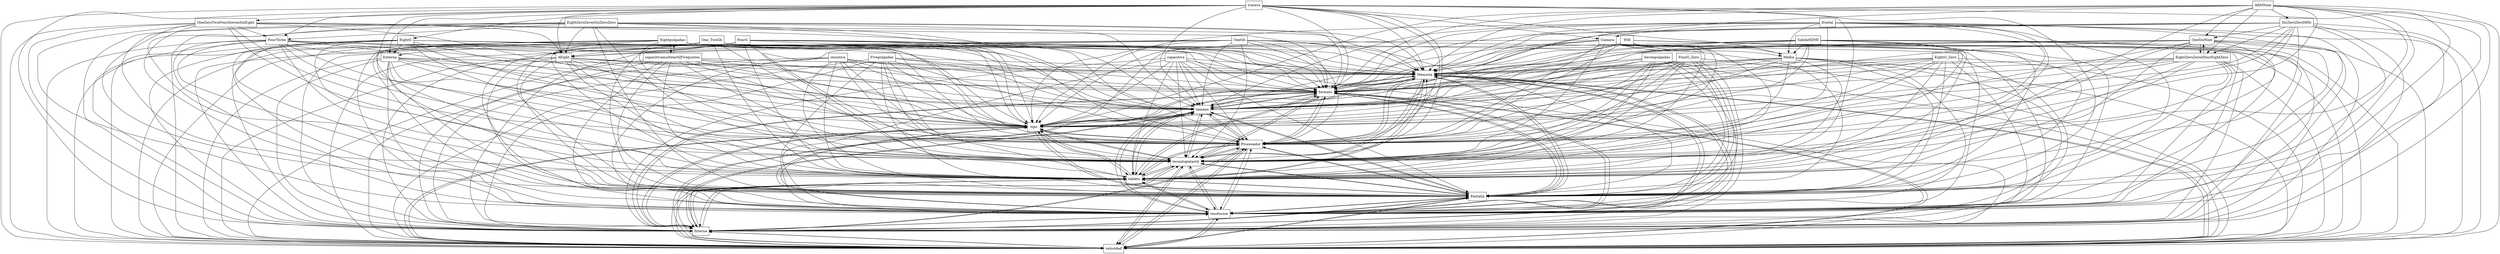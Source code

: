 digraph{
graph [rankdir=TB];
node [shape=box];
edge [arrowhead=normal];
0[label="Memoria",]
1[label="resistiva",]
2[label="Sevenpulgadas",]
3[label="Eightpulgadas",]
4[label="SixZeroZeroMHz",]
5[label="SalidaHDMI",]
6[label="OneGb",]
7[label="formato",]
8[label="Fivepulgadas",]
9[label="trasera",]
10[label="velocidad",]
11[label="Camara",]
12[label="EightG_Zero",]
13[label="EightG",]
14[label="FourG",]
15[label="frontal",]
16[label="One_TwoGb",]
17[label="OneSixNine",]
18[label="Interna",]
19[label="OneZeroTwoFourxSevenSixEight",]
20[label="ARMNine",]
21[label="Media",]
22[label="Externa",]
23[label="resolucion",]
24[label="capacitiva",]
25[label="capacitivamultitactilFivepuntos",]
26[label="EightZeroZeroxFourEightZero",]
27[label="FourG_Zero",]
28[label="Pantalla",]
29[label="tablets",]
30[label="tecnologiatactil",]
31[label="AEight",]
32[label="Procesador",]
33[label="tipo",]
34[label="FourThree",]
35[label="Wifi",]
36[label="tamano",]
37[label="EightZeroZeroxSixZeroZero",]
0->7[label="",]
0->10[label="",]
0->18[label="",]
0->23[label="",]
0->28[label="",]
0->29[label="",]
0->30[label="",]
0->32[label="",]
0->33[label="",]
0->36[label="",]
1->0[label="",]
1->7[label="",]
1->10[label="",]
1->18[label="",]
1->23[label="",]
1->28[label="",]
1->29[label="",]
1->30[label="",]
1->32[label="",]
1->33[label="",]
1->36[label="",]
2->0[label="",]
2->7[label="",]
2->10[label="",]
2->18[label="",]
2->23[label="",]
2->28[label="",]
2->29[label="",]
2->30[label="",]
2->32[label="",]
2->33[label="",]
2->36[label="",]
3->0[label="",]
3->7[label="",]
3->10[label="",]
3->18[label="",]
3->23[label="",]
3->25[label="",]
3->28[label="",]
3->29[label="",]
3->30[label="",]
3->32[label="",]
3->33[label="",]
3->36[label="",]
4->0[label="",]
4->7[label="",]
4->10[label="",]
4->17[label="",]
4->18[label="",]
4->23[label="",]
4->26[label="",]
4->28[label="",]
4->29[label="",]
4->30[label="",]
4->32[label="",]
4->33[label="",]
4->36[label="",]
5->0[label="",]
5->7[label="",]
5->10[label="",]
5->18[label="",]
5->21[label="",]
5->23[label="",]
5->28[label="",]
5->29[label="",]
5->30[label="",]
5->31[label="",]
5->32[label="",]
5->33[label="",]
5->36[label="",]
6->0[label="",]
6->7[label="",]
6->10[label="",]
6->18[label="",]
6->23[label="",]
6->28[label="",]
6->29[label="",]
6->30[label="",]
6->31[label="",]
6->32[label="",]
6->33[label="",]
6->36[label="",]
7->0[label="",]
7->10[label="",]
7->18[label="",]
7->23[label="",]
7->28[label="",]
7->29[label="",]
7->30[label="",]
7->32[label="",]
7->33[label="",]
7->36[label="",]
8->0[label="",]
8->7[label="",]
8->10[label="",]
8->18[label="",]
8->23[label="",]
8->28[label="",]
8->29[label="",]
8->30[label="",]
8->32[label="",]
8->33[label="",]
8->36[label="",]
9->0[label="",]
9->7[label="",]
9->10[label="",]
9->11[label="",]
9->13[label="",]
9->18[label="",]
9->19[label="",]
9->21[label="",]
9->22[label="",]
9->23[label="",]
9->28[label="",]
9->29[label="",]
9->30[label="",]
9->31[label="",]
9->32[label="",]
9->33[label="",]
9->34[label="",]
9->36[label="",]
10->0[label="",]
10->7[label="",]
10->18[label="",]
10->23[label="",]
10->28[label="",]
10->29[label="",]
10->30[label="",]
10->32[label="",]
10->33[label="",]
10->36[label="",]
11->0[label="",]
11->7[label="",]
11->10[label="",]
11->18[label="",]
11->21[label="",]
11->23[label="",]
11->28[label="",]
11->29[label="",]
11->30[label="",]
11->32[label="",]
11->33[label="",]
11->36[label="",]
12->0[label="",]
12->7[label="",]
12->10[label="",]
12->18[label="",]
12->23[label="",]
12->28[label="",]
12->29[label="",]
12->30[label="",]
12->32[label="",]
12->33[label="",]
12->36[label="",]
13->0[label="",]
13->7[label="",]
13->10[label="",]
13->18[label="",]
13->22[label="",]
13->23[label="",]
13->28[label="",]
13->29[label="",]
13->30[label="",]
13->32[label="",]
13->33[label="",]
13->36[label="",]
14->0[label="",]
14->7[label="",]
14->10[label="",]
14->18[label="",]
14->22[label="",]
14->23[label="",]
14->28[label="",]
14->29[label="",]
14->30[label="",]
14->32[label="",]
14->33[label="",]
14->36[label="",]
15->0[label="",]
15->7[label="",]
15->10[label="",]
15->11[label="",]
15->18[label="",]
15->21[label="",]
15->23[label="",]
15->28[label="",]
15->29[label="",]
15->30[label="",]
15->32[label="",]
15->33[label="",]
15->36[label="",]
16->0[label="",]
16->7[label="",]
16->10[label="",]
16->18[label="",]
16->23[label="",]
16->28[label="",]
16->29[label="",]
16->30[label="",]
16->31[label="",]
16->32[label="",]
16->33[label="",]
16->36[label="",]
17->0[label="",]
17->7[label="",]
17->10[label="",]
17->18[label="",]
17->23[label="",]
17->26[label="",]
17->28[label="",]
17->29[label="",]
17->30[label="",]
17->32[label="",]
17->33[label="",]
17->36[label="",]
18->0[label="",]
18->7[label="",]
18->10[label="",]
18->23[label="",]
18->28[label="",]
18->29[label="",]
18->30[label="",]
18->32[label="",]
18->33[label="",]
18->36[label="",]
19->0[label="",]
19->7[label="",]
19->10[label="",]
19->18[label="",]
19->23[label="",]
19->28[label="",]
19->29[label="",]
19->30[label="",]
19->31[label="",]
19->32[label="",]
19->33[label="",]
19->34[label="",]
19->36[label="",]
20->0[label="",]
20->4[label="",]
20->7[label="",]
20->10[label="",]
20->17[label="",]
20->18[label="",]
20->23[label="",]
20->26[label="",]
20->28[label="",]
20->29[label="",]
20->30[label="",]
20->32[label="",]
20->33[label="",]
20->36[label="",]
21->0[label="",]
21->7[label="",]
21->10[label="",]
21->18[label="",]
21->23[label="",]
21->28[label="",]
21->29[label="",]
21->30[label="",]
21->32[label="",]
21->33[label="",]
21->36[label="",]
22->0[label="",]
22->7[label="",]
22->10[label="",]
22->18[label="",]
22->23[label="",]
22->28[label="",]
22->29[label="",]
22->30[label="",]
22->32[label="",]
22->33[label="",]
22->36[label="",]
23->0[label="",]
23->7[label="",]
23->10[label="",]
23->18[label="",]
23->28[label="",]
23->29[label="",]
23->30[label="",]
23->32[label="",]
23->33[label="",]
23->36[label="",]
24->0[label="",]
24->7[label="",]
24->10[label="",]
24->18[label="",]
24->23[label="",]
24->28[label="",]
24->29[label="",]
24->30[label="",]
24->32[label="",]
24->33[label="",]
24->36[label="",]
25->0[label="",]
25->3[label="",]
25->7[label="",]
25->10[label="",]
25->18[label="",]
25->23[label="",]
25->28[label="",]
25->29[label="",]
25->30[label="",]
25->32[label="",]
25->33[label="",]
25->36[label="",]
26->0[label="",]
26->7[label="",]
26->10[label="",]
26->17[label="",]
26->18[label="",]
26->23[label="",]
26->28[label="",]
26->29[label="",]
26->30[label="",]
26->32[label="",]
26->33[label="",]
26->36[label="",]
27->0[label="",]
27->7[label="",]
27->10[label="",]
27->18[label="",]
27->23[label="",]
27->28[label="",]
27->29[label="",]
27->30[label="",]
27->32[label="",]
27->33[label="",]
27->36[label="",]
28->0[label="",]
28->7[label="",]
28->10[label="",]
28->18[label="",]
28->23[label="",]
28->29[label="",]
28->30[label="",]
28->32[label="",]
28->33[label="",]
28->36[label="",]
29->0[label="",]
29->7[label="",]
29->10[label="",]
29->18[label="",]
29->23[label="",]
29->28[label="",]
29->30[label="",]
29->32[label="",]
29->33[label="",]
29->36[label="",]
30->0[label="",]
30->7[label="",]
30->10[label="",]
30->18[label="",]
30->23[label="",]
30->28[label="",]
30->29[label="",]
30->32[label="",]
30->33[label="",]
30->36[label="",]
31->0[label="",]
31->7[label="",]
31->10[label="",]
31->18[label="",]
31->23[label="",]
31->28[label="",]
31->29[label="",]
31->30[label="",]
31->32[label="",]
31->33[label="",]
31->36[label="",]
32->0[label="",]
32->7[label="",]
32->10[label="",]
32->18[label="",]
32->23[label="",]
32->28[label="",]
32->29[label="",]
32->30[label="",]
32->33[label="",]
32->36[label="",]
33->0[label="",]
33->7[label="",]
33->10[label="",]
33->18[label="",]
33->23[label="",]
33->28[label="",]
33->29[label="",]
33->30[label="",]
33->32[label="",]
33->36[label="",]
34->0[label="",]
34->7[label="",]
34->10[label="",]
34->18[label="",]
34->23[label="",]
34->28[label="",]
34->29[label="",]
34->30[label="",]
34->31[label="",]
34->32[label="",]
34->33[label="",]
34->36[label="",]
35->0[label="",]
35->7[label="",]
35->10[label="",]
35->18[label="",]
35->21[label="",]
35->23[label="",]
35->28[label="",]
35->29[label="",]
35->30[label="",]
35->32[label="",]
35->33[label="",]
35->36[label="",]
36->0[label="",]
36->7[label="",]
36->10[label="",]
36->18[label="",]
36->23[label="",]
36->28[label="",]
36->29[label="",]
36->30[label="",]
36->32[label="",]
36->33[label="",]
37->0[label="",]
37->7[label="",]
37->10[label="",]
37->18[label="",]
37->23[label="",]
37->28[label="",]
37->29[label="",]
37->30[label="",]
37->31[label="",]
37->32[label="",]
37->33[label="",]
37->34[label="",]
37->36[label="",]
}

